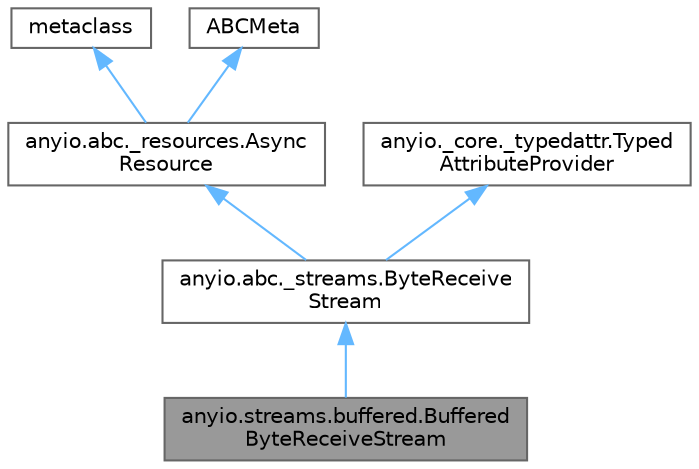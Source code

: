 digraph "anyio.streams.buffered.BufferedByteReceiveStream"
{
 // LATEX_PDF_SIZE
  bgcolor="transparent";
  edge [fontname=Helvetica,fontsize=10,labelfontname=Helvetica,labelfontsize=10];
  node [fontname=Helvetica,fontsize=10,shape=box,height=0.2,width=0.4];
  Node1 [id="Node000001",label="anyio.streams.buffered.Buffered\lByteReceiveStream",height=0.2,width=0.4,color="gray40", fillcolor="grey60", style="filled", fontcolor="black",tooltip=" "];
  Node2 -> Node1 [id="edge1_Node000001_Node000002",dir="back",color="steelblue1",style="solid",tooltip=" "];
  Node2 [id="Node000002",label="anyio.abc._streams.ByteReceive\lStream",height=0.2,width=0.4,color="gray40", fillcolor="white", style="filled",URL="$classanyio_1_1abc_1_1__streams_1_1ByteReceiveStream.html",tooltip=" "];
  Node3 -> Node2 [id="edge2_Node000002_Node000003",dir="back",color="steelblue1",style="solid",tooltip=" "];
  Node3 [id="Node000003",label="anyio.abc._resources.Async\lResource",height=0.2,width=0.4,color="gray40", fillcolor="white", style="filled",URL="$classanyio_1_1abc_1_1__resources_1_1AsyncResource.html",tooltip=" "];
  Node4 -> Node3 [id="edge3_Node000003_Node000004",dir="back",color="steelblue1",style="solid",tooltip=" "];
  Node4 [id="Node000004",label="metaclass",height=0.2,width=0.4,color="gray40", fillcolor="white", style="filled",tooltip=" "];
  Node5 -> Node3 [id="edge4_Node000003_Node000005",dir="back",color="steelblue1",style="solid",tooltip=" "];
  Node5 [id="Node000005",label="ABCMeta",height=0.2,width=0.4,color="gray40", fillcolor="white", style="filled",tooltip=" "];
  Node6 -> Node2 [id="edge5_Node000002_Node000006",dir="back",color="steelblue1",style="solid",tooltip=" "];
  Node6 [id="Node000006",label="anyio._core._typedattr.Typed\lAttributeProvider",height=0.2,width=0.4,color="gray40", fillcolor="white", style="filled",URL="$classanyio_1_1__core_1_1__typedattr_1_1TypedAttributeProvider.html",tooltip=" "];
}
